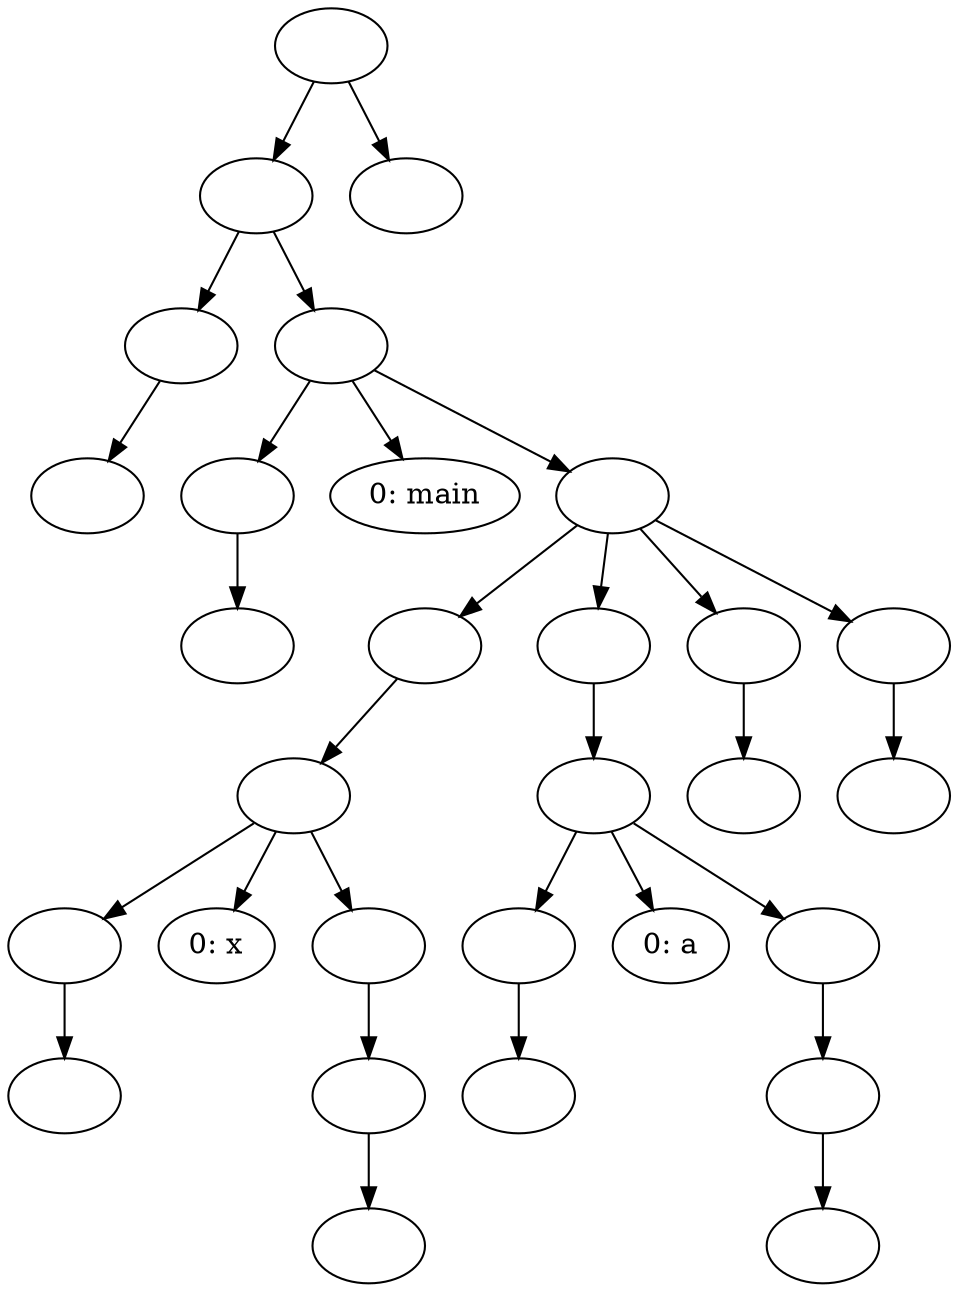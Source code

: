 digraph AST {
  "139887116380928" [label=""];
  "139887116380928" -> "139887116381600";
  "139887116380928" -> "139887116381648";
  "139887116381600" [label=""];
  "139887116381600" -> "139887116381120";
  "139887116381600" -> "139887116381216";
  "139887116381120" [label=""];
  "139887116381120" -> "139887116533920";
  "139887116533920" [label=""];
  "139887116381216" [label=""];
  "139887116381216" -> "139887116381888";
  "139887116381216" -> "139887116383328";
  "139887116381216" -> "139887116383088";
  "139887116381888" [label=""];
  "139887116381888" -> "139887116383136";
  "139887116383136" [label=""];
  "139887116383328" [label="0: main"];
  "139887116383088" [label=""];
  "139887116383088" -> "139887116382128";
  "139887116383088" -> "139887116384144";
  "139887116383088" -> "139887116383040";
  "139887116383088" -> "139887116383664";
  "139887116382128" [label=""];
  "139887116382128" -> "139887116384288";
  "139887116384288" [label=""];
  "139887116384288" -> "139887116383952";
  "139887116384288" -> "139887116382560";
  "139887116384288" -> "139887116382656";
  "139887116383952" [label=""];
  "139887116383952" -> "139887116381504";
  "139887116381504" [label=""];
  "139887116382560" [label="0: x"];
  "139887116382656" [label=""];
  "139887116382656" -> "139887116382176";
  "139887116382176" [label=""];
  "139887116382176" -> "139887116382272";
  "139887116382272" [label=""];
  "139887116384144" [label=""];
  "139887116384144" -> "139887116382896";
  "139887116382896" [label=""];
  "139887116382896" -> "139887116383616";
  "139887116382896" -> "139887116384528";
  "139887116382896" -> "139887116382944";
  "139887116383616" [label=""];
  "139887116383616" -> "139887116384576";
  "139887116384576" [label=""];
  "139887116384528" [label="0: a"];
  "139887116382944" [label=""];
  "139887116382944" -> "139887116383520";
  "139887116383520" [label=""];
  "139887116383520" -> "139887116383760";
  "139887116383760" [label=""];
  "139887116383040" [label=""];
  "139887116383040" -> "139887116384000";
  "139887116384000" [label=""];
  "139887116383664" [label=""];
  "139887116383664" -> "139887116385008";
  "139887116385008" [label=""];
  "139887116381648" [label=""];
}
